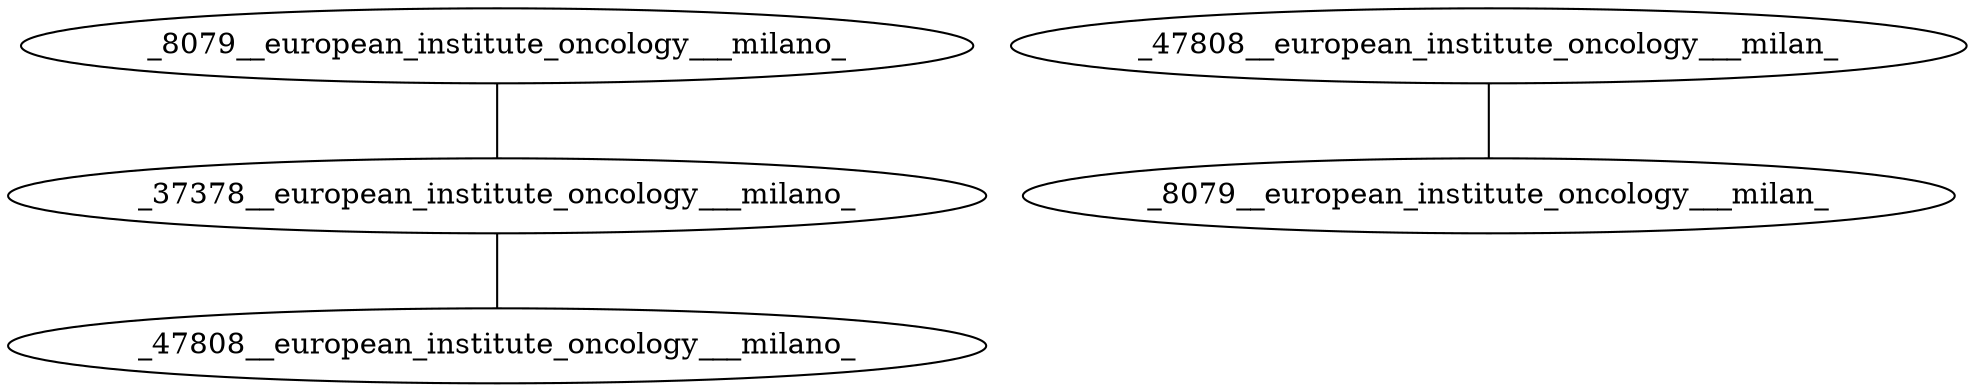 graph {
_8079__european_institute_oncology___milano_ -- _37378__european_institute_oncology___milano_
_37378__european_institute_oncology___milano_ -- _47808__european_institute_oncology___milano_
_47808__european_institute_oncology___milan_ -- _8079__european_institute_oncology___milan_
}